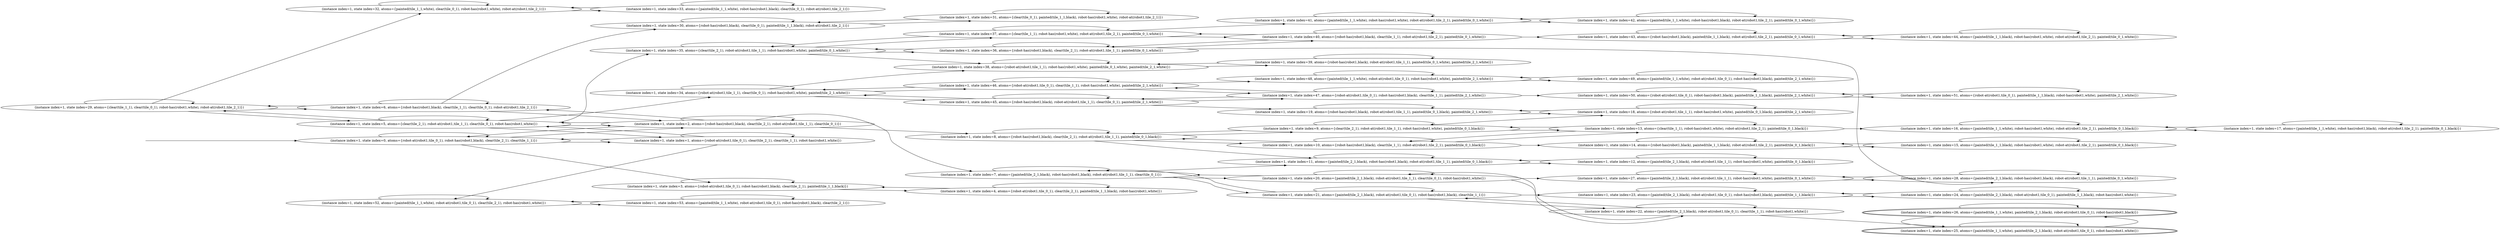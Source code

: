 digraph {
rankdir="LR"
s29[label="(instance index=1, state index=29, atoms={clear(tile_1_1), clear(tile_0_1), robot-has(robot1,white), robot-at(robot1,tile_2_1)})"]
s1[label="(instance index=1, state index=1, atoms={robot-at(robot1,tile_0_1), clear(tile_2_1), clear(tile_1_1), robot-has(robot1,white)})"]
s6[label="(instance index=1, state index=6, atoms={robot-has(robot1,black), clear(tile_1_1), clear(tile_0_1), robot-at(robot1,tile_2_1)})"]
s5[label="(instance index=1, state index=5, atoms={clear(tile_2_1), robot-at(robot1,tile_1_1), clear(tile_0_1), robot-has(robot1,white)})"]
s0[label="(instance index=1, state index=0, atoms={robot-at(robot1,tile_0_1), robot-has(robot1,black), clear(tile_2_1), clear(tile_1_1)})"]
s32[label="(instance index=1, state index=32, atoms={painted(tile_1_1,white), clear(tile_0_1), robot-has(robot1,white), robot-at(robot1,tile_2_1)})"]
s52[label="(instance index=1, state index=52, atoms={painted(tile_1_1,white), robot-at(robot1,tile_0_1), clear(tile_2_1), robot-has(robot1,white)})"]
s2[label="(instance index=1, state index=2, atoms={robot-has(robot1,black), clear(tile_2_1), robot-at(robot1,tile_1_1), clear(tile_0_1)})"]
s30[label="(instance index=1, state index=30, atoms={robot-has(robot1,black), clear(tile_0_1), painted(tile_1_1,black), robot-at(robot1,tile_2_1)})"]
s35[label="(instance index=1, state index=35, atoms={clear(tile_2_1), robot-at(robot1,tile_1_1), robot-has(robot1,white), painted(tile_0_1,white)})"]
s34[label="(instance index=1, state index=34, atoms={robot-at(robot1,tile_1_1), clear(tile_0_1), robot-has(robot1,white), painted(tile_2_1,white)})"]
s3[label="(instance index=1, state index=3, atoms={robot-at(robot1,tile_0_1), robot-has(robot1,black), clear(tile_2_1), painted(tile_1_1,black)})"]
s33[label="(instance index=1, state index=33, atoms={painted(tile_1_1,white), robot-has(robot1,black), clear(tile_0_1), robot-at(robot1,tile_2_1)})"]
s53[label="(instance index=1, state index=53, atoms={painted(tile_1_1,white), robot-at(robot1,tile_0_1), robot-has(robot1,black), clear(tile_2_1)})"]
s7[label="(instance index=1, state index=7, atoms={painted(tile_2_1,black), robot-has(robot1,black), robot-at(robot1,tile_1_1), clear(tile_0_1)})"]
s8[label="(instance index=1, state index=8, atoms={robot-has(robot1,black), clear(tile_2_1), robot-at(robot1,tile_1_1), painted(tile_0_1,black)})"]
s31[label="(instance index=1, state index=31, atoms={clear(tile_0_1), painted(tile_1_1,black), robot-has(robot1,white), robot-at(robot1,tile_2_1)})"]
s38[label="(instance index=1, state index=38, atoms={robot-at(robot1,tile_1_1), robot-has(robot1,white), painted(tile_0_1,white), painted(tile_2_1,white)})"]
s37[label="(instance index=1, state index=37, atoms={clear(tile_1_1), robot-has(robot1,white), robot-at(robot1,tile_2_1), painted(tile_0_1,white)})"]
s36[label="(instance index=1, state index=36, atoms={robot-has(robot1,black), clear(tile_2_1), robot-at(robot1,tile_1_1), painted(tile_0_1,white)})"]
s45[label="(instance index=1, state index=45, atoms={robot-has(robot1,black), robot-at(robot1,tile_1_1), clear(tile_0_1), painted(tile_2_1,white)})"]
s46[label="(instance index=1, state index=46, atoms={robot-at(robot1,tile_0_1), clear(tile_1_1), robot-has(robot1,white), painted(tile_2_1,white)})"]
s4[label="(instance index=1, state index=4, atoms={robot-at(robot1,tile_0_1), clear(tile_2_1), painted(tile_1_1,black), robot-has(robot1,white)})"]
s21[label="(instance index=1, state index=21, atoms={painted(tile_2_1,black), robot-at(robot1,tile_0_1), robot-has(robot1,black), clear(tile_1_1)})"]
s20[label="(instance index=1, state index=20, atoms={painted(tile_2_1,black), robot-at(robot1,tile_1_1), clear(tile_0_1), robot-has(robot1,white)})"]
s11[label="(instance index=1, state index=11, atoms={painted(tile_2_1,black), robot-has(robot1,black), robot-at(robot1,tile_1_1), painted(tile_0_1,black)})"]
s10[label="(instance index=1, state index=10, atoms={robot-has(robot1,black), clear(tile_1_1), robot-at(robot1,tile_2_1), painted(tile_0_1,black)})"]
s9[label="(instance index=1, state index=9, atoms={clear(tile_2_1), robot-at(robot1,tile_1_1), robot-has(robot1,white), painted(tile_0_1,black)})"]
s39[label="(instance index=1, state index=39, atoms={robot-has(robot1,black), robot-at(robot1,tile_1_1), painted(tile_0_1,white), painted(tile_2_1,white)})"]
s41[label="(instance index=1, state index=41, atoms={painted(tile_1_1,white), robot-has(robot1,white), robot-at(robot1,tile_2_1), painted(tile_0_1,white)})"]
s40[label="(instance index=1, state index=40, atoms={robot-has(robot1,black), clear(tile_1_1), robot-at(robot1,tile_2_1), painted(tile_0_1,white)})"]
s47[label="(instance index=1, state index=47, atoms={robot-at(robot1,tile_0_1), robot-has(robot1,black), clear(tile_1_1), painted(tile_2_1,white)})"]
s19[label="(instance index=1, state index=19, atoms={robot-has(robot1,black), robot-at(robot1,tile_1_1), painted(tile_0_1,black), painted(tile_2_1,white)})"]
s48[label="(instance index=1, state index=48, atoms={painted(tile_1_1,white), robot-at(robot1,tile_0_1), robot-has(robot1,white), painted(tile_2_1,white)})"]
s22[label="(instance index=1, state index=22, atoms={painted(tile_2_1,black), robot-at(robot1,tile_0_1), clear(tile_1_1), robot-has(robot1,white)})"]
s23[label="(instance index=1, state index=23, atoms={painted(tile_2_1,black), robot-at(robot1,tile_0_1), robot-has(robot1,black), painted(tile_1_1,black)})"]
s27[label="(instance index=1, state index=27, atoms={painted(tile_2_1,black), robot-at(robot1,tile_1_1), robot-has(robot1,white), painted(tile_0_1,white)})"]
s12[label="(instance index=1, state index=12, atoms={painted(tile_2_1,black), robot-at(robot1,tile_1_1), robot-has(robot1,white), painted(tile_0_1,black)})"]
s14[label="(instance index=1, state index=14, atoms={robot-has(robot1,black), painted(tile_1_1,black), robot-at(robot1,tile_2_1), painted(tile_0_1,black)})"]
s13[label="(instance index=1, state index=13, atoms={clear(tile_1_1), robot-has(robot1,white), robot-at(robot1,tile_2_1), painted(tile_0_1,black)})"]
s18[label="(instance index=1, state index=18, atoms={robot-at(robot1,tile_1_1), robot-has(robot1,white), painted(tile_0_1,black), painted(tile_2_1,white)})"]
s42[label="(instance index=1, state index=42, atoms={painted(tile_1_1,white), robot-has(robot1,black), robot-at(robot1,tile_2_1), painted(tile_0_1,white)})"]
s43[label="(instance index=1, state index=43, atoms={robot-has(robot1,black), painted(tile_1_1,black), robot-at(robot1,tile_2_1), painted(tile_0_1,white)})"]
s50[label="(instance index=1, state index=50, atoms={robot-at(robot1,tile_0_1), robot-has(robot1,black), painted(tile_1_1,black), painted(tile_2_1,white)})"]
s49[label="(instance index=1, state index=49, atoms={painted(tile_1_1,white), robot-at(robot1,tile_0_1), robot-has(robot1,black), painted(tile_2_1,white)})"]
s25[peripheries=2,label="(instance index=1, state index=25, atoms={painted(tile_1_1,white), painted(tile_2_1,black), robot-at(robot1,tile_0_1), robot-has(robot1,white)})"]
s26[peripheries=2,label="(instance index=1, state index=26, atoms={painted(tile_1_1,white), painted(tile_2_1,black), robot-at(robot1,tile_0_1), robot-has(robot1,black)})"]
s24[label="(instance index=1, state index=24, atoms={painted(tile_2_1,black), robot-at(robot1,tile_0_1), painted(tile_1_1,black), robot-has(robot1,white)})"]
s28[label="(instance index=1, state index=28, atoms={painted(tile_2_1,black), robot-has(robot1,black), robot-at(robot1,tile_1_1), painted(tile_0_1,white)})"]
s15[label="(instance index=1, state index=15, atoms={painted(tile_1_1,black), robot-has(robot1,white), robot-at(robot1,tile_2_1), painted(tile_0_1,black)})"]
s16[label="(instance index=1, state index=16, atoms={painted(tile_1_1,white), robot-has(robot1,white), robot-at(robot1,tile_2_1), painted(tile_0_1,black)})"]
s44[label="(instance index=1, state index=44, atoms={painted(tile_1_1,black), robot-has(robot1,white), robot-at(robot1,tile_2_1), painted(tile_0_1,white)})"]
s51[label="(instance index=1, state index=51, atoms={robot-at(robot1,tile_0_1), painted(tile_1_1,black), robot-has(robot1,white), painted(tile_2_1,white)})"]
s17[label="(instance index=1, state index=17, atoms={painted(tile_1_1,white), robot-has(robot1,black), robot-at(robot1,tile_2_1), painted(tile_0_1,black)})"]
Dangling [ label = "", style = invis ]
{ rank = same; Dangling }
Dangling -> s0
{ rank = same; s0}
{ rank = same; s6,s5,s0,s32,s52}
{ rank = same; s2,s30,s35,s34,s3,s33,s53}
{ rank = same; s7,s8,s31,s38,s37,s36,s45,s46,s4}
{ rank = same; s21,s20,s11,s10,s9,s39,s41,s40,s47,s19,s48}
{ rank = same; s22,s23,s27,s12,s14,s13,s18,s42,s43,s50,s49}
{ rank = same; s25,s26,s24,s28,s15,s16,s44,s51}
{ rank = same; s17}
{
s29->s6
s29->s5
s29->s29
s29->s32
s1->s52
s1->s1
s1->s5
s1->s0
}
{
s6->s30
s6->s6
s6->s29
s6->s2
s5->s5
s5->s35
s5->s34
s5->s2
s5->s29
s5->s1
s0->s3
s0->s2
s0->s1
s0->s0
s32->s33
s32->s32
s52->s53
s52->s52
}
{
s2->s8
s2->s6
s2->s5
s2->s2
s2->s7
s2->s0
s30->s31
s30->s30
s35->s38
s35->s37
s35->s36
s35->s35
s34->s38
s34->s45
s34->s34
s34->s46
s3->s4
s3->s3
s33->s33
s33->s32
s53->s53
s53->s52
}
{
s7->s7
s7->s20
s7->s21
s7->s11
s8->s11
s8->s10
s8->s9
s8->s8
s31->s31
s31->s30
s38->s39
s38->s38
s37->s37
s37->s41
s37->s35
s37->s40
s36->s36
s36->s28
s36->s35
s36->s40
s45->s47
s45->s45
s45->s19
s45->s34
s46->s47
s46->s46
s46->s34
s46->s48
s4->s4
s4->s3
}
{
s21->s23
s21->s21
s21->s22
s21->s7
s20->s20
s20->s7
s20->s22
s20->s27
s11->s12
s11->s11
s10->s14
s10->s10
s10->s13
s10->s8
s9->s9
s9->s13
s9->s18
s9->s8
s39->s39
s39->s38
s41->s42
s41->s41
s40->s37
s40->s36
s40->s43
s40->s40
s47->s47
s47->s46
s47->s45
s47->s50
s19->s19
s19->s18
s48->s49
s48->s48
}
{
s22->s22
s22->s21
s22->s20
s22->s25
s23->s23
s23->s24
s27->s28
s27->s27
s12->s12
s12->s11
s14->s15
s14->s14
s13->s13
s13->s10
s13->s9
s13->s16
s18->s19
s18->s18
s42->s42
s42->s41
s43->s44
s43->s43
s50->s51
s50->s50
s49->s49
s49->s48
}
{
s25->s26
s25->s25
s26->s26
s26->s25
s24->s23
s24->s24
s28->s28
s28->s27
s15->s15
s15->s14
s16->s17
s16->s16
s44->s44
s44->s43
s51->s51
s51->s50
}
{
s17->s17
s17->s16
}
}
